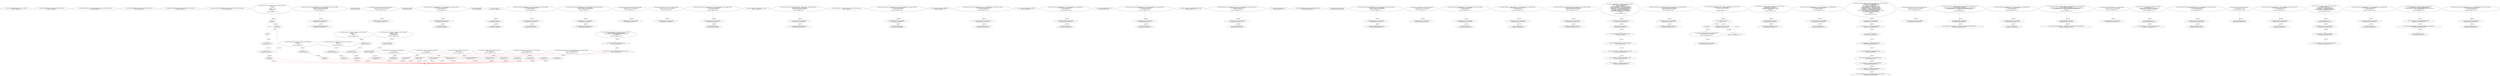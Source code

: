 digraph  {
13 [code="function totalSupply() external view returns (uint256);", label="2_ function totalSupply() external view returns (uint256);\n13-function_definition-3-3", method="totalSupply()", type_label=function_definition];
21 [code="function balanceOf(address who) external view returns (uint256);", label="3_ function balanceOf(address who) external view returns (uint256);\n21-function_definition-4-4", method="balanceOf(address who)", type_label=function_definition];
33 [code="function allowance(address owner, address spender) external view returns (uint256);", label="4_ function allowance(address owner, address spender) external view returns (uint256);\n33-function_definition-5-5", method="allowance(address owner,address spender)", type_label=function_definition];
49 [code="function transfer(address to, uint256 value) external returns (bool);", label="5_ function transfer(address to, uint256 value) external returns (bool);\n49-function_definition-6-6", method="transfer(address to,uint256 value)", type_label=function_definition];
64 [code="function approve(address spender, uint256 value) external returns (bool);", label="6_ function approve(address spender, uint256 value) external returns (bool);\n64-function_definition-7-7", method="approve(address spender,uint256 value)", type_label=function_definition];
79 [code="function transferFrom(address from, address to, uint256 value) external returns (bool);", label="7_ function transferFrom(address from, address to, uint256 value) external returns (bool);\n79-function_definition-8-8", method="transferFrom(address from,address to,uint256 value)", type_label=function_definition];
129 [code="function mul(uint256 a, uint256 b) internal pure returns (uint256) {\n    if (a == 0) {\n      return 0;\n    }\n    uint256 c = a * b;\n    assert(c / a == b);\n    return c;\n  }", label="12_ function mul(uint256 a, uint256 b) internal pure returns (uint256) {\n    if (a == 0) {\n      return 0;\n    }\n    uint256 c = a * b;\n    assert(c / a == b);\n    return c;\n  }\n129-function_definition-13-20", method="mul(uint256 a,uint256 b)", type_label=function_definition];
146 [code="if (a == 0) {\n      return 0;\n    }", label="13_ if_a == 0\n146-if-14-16", method="mul(uint256 a,uint256 b)", type_label=if];
2202 [code="if (a == 0) {\n      return 0;\n    }", label="13_ end_if", method="mul(uint256 a,uint256 b)", type_label=end_if];
151 [code="return 0;", label="14_ return 0;\n151-return-15-15", method="mul(uint256 a,uint256 b)", type_label=return];
153 [code="uint256 c = a * b;", label="16_ uint256 c = a * b;\n153-new_variable-17-17", method="mul(uint256 a,uint256 b)", type_label=new_variable];
161 [code="assert(c / a == b);", label="17_ assert(c / a == b);\n161-expression_statement-18-18", method="mul(uint256 a,uint256 b)", type_label=expression_statement];
170 [code="return c;", label="18_ return c;\n170-return-19-19", method="mul(uint256 a,uint256 b)", type_label=return];
172 [code="function div(uint256 a, uint256 b) internal pure returns (uint256) {\n    uint256 c = a / b;\n    return c;\n  }", label="20_ function div(uint256 a, uint256 b) internal pure returns (uint256) {\n    uint256 c = a / b;\n    return c;\n  }\n172-function_definition-21-24", method="div(uint256 a,uint256 b)", type_label=function_definition];
189 [code="uint256 c = a / b;", label="21_ uint256 c = a / b;\n189-new_variable-22-22", method="div(uint256 a,uint256 b)", type_label=new_variable];
197 [code="return c;", label="22_ return c;\n197-return-23-23", method="div(uint256 a,uint256 b)", type_label=return];
199 [code="function sub(uint256 a, uint256 b) internal pure returns (uint256) {\n    assert(b <= a);\n    return a - b;\n  }", label="24_ function sub(uint256 a, uint256 b) internal pure returns (uint256) {\n    assert(b <= a);\n    return a - b;\n  }\n199-function_definition-25-28", method="sub(uint256 a,uint256 b)", type_label=function_definition];
216 [code="assert(b <= a);", label="25_ assert(b <= a);\n216-expression_statement-26-26", method="sub(uint256 a,uint256 b)", type_label=expression_statement];
223 [code="return a - b;", label="26_ return a - b;\n223-return-27-27", method="sub(uint256 a,uint256 b)", type_label=return];
227 [code="function add(uint256 a, uint256 b) internal pure returns (uint256) {\n    uint256 c = a + b;\n    assert(c >= a);\n    return c;\n  }", label="28_ function add(uint256 a, uint256 b) internal pure returns (uint256) {\n    uint256 c = a + b;\n    assert(c >= a);\n    return c;\n  }\n227-function_definition-29-33", method="add(uint256 a,uint256 b)", type_label=function_definition];
244 [code="uint256 c = a + b;", label="29_ uint256 c = a + b;\n244-new_variable-30-30", method="add(uint256 a,uint256 b)", type_label=new_variable];
252 [code="assert(c >= a);", label="30_ assert(c >= a);\n252-expression_statement-31-31", method="add(uint256 a,uint256 b)", type_label=expression_statement];
259 [code="return c;", label="31_ return c;\n259-return-32-32", method="add(uint256 a,uint256 b)", type_label=return];
261 [code="function ceil(uint256 a, uint256 m) internal pure returns (uint256) {\n    uint256 c = add(a,m);\n    uint256 d = sub(c,1);\n    return mul(div(d,m),m);\n  }", label="33_ function ceil(uint256 a, uint256 m) internal pure returns (uint256) {\n    uint256 c = add(a,m);\n    uint256 d = sub(c,1);\n    return mul(div(d,m),m);\n  }\n261-function_definition-34-38", method="ceil(uint256 a,uint256 m)", type_label=function_definition];
278 [code="uint256 c = add(a,m);", label="34_ uint256 c = add(a,m);\n278-new_variable-35-35", method="ceil(uint256 a,uint256 m)", type_label=new_variable];
289 [code="uint256 d = sub(c,1);", label="35_ uint256 d = sub(c,1);\n289-new_variable-36-36", method="ceil(uint256 a,uint256 m)", type_label=new_variable];
300 [code="return mul(div(d,m),m);", label="36_ return mul(div(d,m),m);\n300-return-37-37", method="ceil(uint256 a,uint256 m)", type_label=return];
318 [code="function withdrawAll_txorigin22(address payable _recipient,address owner_txorigin22) public {\n        require(tx.origin == owner_txorigin22);\n        _recipient.transfer(address(this).balance);\n    }", label="40_ function withdrawAll_txorigin22(address payable _recipient,address owner_txorigin22) public {\n        require(tx.origin == owner_txorigin22);\n        _recipient.transfer(address(this).balance);\n    }\n318-function_definition-41-44", method="withdrawAll_txorigin22(address payable _recipient,address owner_txorigin22)", type_label=function_definition];
330 [code="require(tx.origin == owner_txorigin22);", label="41_ require(tx.origin == owner_txorigin22);\n330-expression_statement-42-42", method="withdrawAll_txorigin22(address payable _recipient,address owner_txorigin22)", type_label=expression_statement];
339 [code="_recipient.transfer(address(this).balance);", label="42_ _recipient.transfer(address(this).balance);\n339-expression_statement-43-43", method="withdrawAll_txorigin22(address payable _recipient,address owner_txorigin22)", type_label=expression_statement];
350 [code="string private _name;", label="44_ string private _name;\n350-new_variable-45-45", method="", type_label=new_variable];
355 [code="function bug_txorigin12(address owner_txorigin12) public{\n        require(tx.origin == owner_txorigin12);\n    }", label="45_ function bug_txorigin12(address owner_txorigin12) public{\n        require(tx.origin == owner_txorigin12);\n    }\n355-function_definition-46-48", method="bug_txorigin12(address owner_txorigin12)", type_label=function_definition];
363 [code="require(tx.origin == owner_txorigin12);", label="46_ require(tx.origin == owner_txorigin12);\n363-expression_statement-47-47", method="bug_txorigin12(address owner_txorigin12)", type_label=expression_statement];
372 [code="string private _symbol;", label="48_ string private _symbol;\n372-new_variable-49-49", method="", type_label=new_variable];
377 [code="function transferTo_txorigin11(address to, uint amount,address owner_txorigin11) public {\n  require(tx.origin == owner_txorigin11);\n  to.call.value(amount);\n}", label="49_ function transferTo_txorigin11(address to, uint amount,address owner_txorigin11) public {\n  require(tx.origin == owner_txorigin11);\n  to.call.value(amount);\n}\n377-function_definition-50-53", method="transferTo_txorigin11(address to,uint amount,address owner_txorigin11)", type_label=function_definition];
393 [code="require(tx.origin == owner_txorigin11);", label="50_ require(tx.origin == owner_txorigin11);\n393-expression_statement-51-51", method="transferTo_txorigin11(address to,uint amount,address owner_txorigin11)", type_label=expression_statement];
402 [code="to.call.value(amount);", label="51_ to.call.value(amount);\n402-expression_statement-52-52", method="transferTo_txorigin11(address to,uint amount,address owner_txorigin11)", type_label=expression_statement];
411 [code="uint8 private _decimals;", label="53_ uint8 private _decimals;\n411-new_variable-54-54", method="", type_label=new_variable];
430 [code="_name = name;", label="55_ _name = name;\n430-expression_statement-56-56", method="", type_label=expression_statement];
434 [code="_symbol = symbol;", label="56_ _symbol = symbol;\n434-expression_statement-57-57", method="", type_label=expression_statement];
438 [code="_decimals = decimals;", label="57_ _decimals = decimals;\n438-expression_statement-58-58", method="", type_label=expression_statement];
442 [code="function transferTo_txorigin19(address to, uint amount,address owner_txorigin19) public {\n  require(tx.origin == owner_txorigin19);\n  to.call.value(amount);\n}", label="59_ function transferTo_txorigin19(address to, uint amount,address owner_txorigin19) public {\n  require(tx.origin == owner_txorigin19);\n  to.call.value(amount);\n}\n442-function_definition-60-63", method="transferTo_txorigin19(address to,uint amount,address owner_txorigin19)", type_label=function_definition];
458 [code="require(tx.origin == owner_txorigin19);", label="60_ require(tx.origin == owner_txorigin19);\n458-expression_statement-61-61", method="transferTo_txorigin19(address to,uint amount,address owner_txorigin19)", type_label=expression_statement];
467 [code="to.call.value(amount);", label="61_ to.call.value(amount);\n467-expression_statement-62-62", method="transferTo_txorigin19(address to,uint amount,address owner_txorigin19)", type_label=expression_statement];
476 [code="function name() public view returns(string memory) {\n    return _name;\n  }", label="63_ function name() public view returns(string memory) {\n    return _name;\n  }\n476-function_definition-64-66", method="name()", type_label=function_definition];
485 [code="return _name;", label="64_ return _name;\n485-return-65-65", method="name()", type_label=return];
487 [code="function withdrawAll_txorigin26(address payable _recipient,address owner_txorigin26) public {\n        require(tx.origin == owner_txorigin26);\n        _recipient.transfer(address(this).balance);\n    }", label="66_ function withdrawAll_txorigin26(address payable _recipient,address owner_txorigin26) public {\n        require(tx.origin == owner_txorigin26);\n        _recipient.transfer(address(this).balance);\n    }\n487-function_definition-67-70", method="withdrawAll_txorigin26(address payable _recipient,address owner_txorigin26)", type_label=function_definition];
499 [code="require(tx.origin == owner_txorigin26);", label="67_ require(tx.origin == owner_txorigin26);\n499-expression_statement-68-68", method="withdrawAll_txorigin26(address payable _recipient,address owner_txorigin26)", type_label=expression_statement];
508 [code="_recipient.transfer(address(this).balance);", label="68_ _recipient.transfer(address(this).balance);\n508-expression_statement-69-69", method="withdrawAll_txorigin26(address payable _recipient,address owner_txorigin26)", type_label=expression_statement];
519 [code="function symbol() public view returns(string memory) {\n    return _symbol;\n  }", label="70_ function symbol() public view returns(string memory) {\n    return _symbol;\n  }\n519-function_definition-71-73", method="symbol()", type_label=function_definition];
528 [code="return _symbol;", label="71_ return _symbol;\n528-return-72-72", method="symbol()", type_label=return];
530 [code="function bug_txorigin20(address owner_txorigin20) public{\n        require(tx.origin == owner_txorigin20);\n    }", label="73_ function bug_txorigin20(address owner_txorigin20) public{\n        require(tx.origin == owner_txorigin20);\n    }\n530-function_definition-74-76", method="bug_txorigin20(address owner_txorigin20)", type_label=function_definition];
538 [code="require(tx.origin == owner_txorigin20);", label="74_ require(tx.origin == owner_txorigin20);\n538-expression_statement-75-75", method="bug_txorigin20(address owner_txorigin20)", type_label=expression_statement];
547 [code="function decimals() public view returns(uint8) {\n    return _decimals;\n  }", label="76_ function decimals() public view returns(uint8) {\n    return _decimals;\n  }\n547-function_definition-77-79", method="decimals()", type_label=function_definition];
556 [code="return _decimals;", label="77_ return _decimals;\n556-return-78-78", method="decimals()", type_label=return];
558 [code="function bug_txorigin32(  address owner_txorigin32) public{\n        require(tx.origin == owner_txorigin32);\n    }", label="79_ function bug_txorigin32(  address owner_txorigin32) public{\n        require(tx.origin == owner_txorigin32);\n    }\n558-function_definition-80-82", method="bug_txorigin32(address owner_txorigin32)", type_label=function_definition];
566 [code="require(tx.origin == owner_txorigin32);", label="80_ require(tx.origin == owner_txorigin32);\n566-expression_statement-81-81", method="bug_txorigin32(address owner_txorigin32)", type_label=expression_statement];
586 [code="function sendto_txorigin1(address payable receiver, uint amount,address owner_txorigin1) public {\n	require (tx.origin == owner_txorigin1);\n	receiver.transfer(amount);\n}", label="85_ function sendto_txorigin1(address payable receiver, uint amount,address owner_txorigin1) public {\n	require (tx.origin == owner_txorigin1);\n	receiver.transfer(amount);\n}\n586-function_definition-86-89", method="sendto_txorigin1(address payable receiver,uint amount,address owner_txorigin1)", type_label=function_definition];
602 [code="require (tx.origin == owner_txorigin1);", label="86_ require (tx.origin == owner_txorigin1);\n602-expression_statement-87-87", method="sendto_txorigin1(address payable receiver,uint amount,address owner_txorigin1)", type_label=expression_statement];
611 [code="receiver.transfer(amount);", label="87_ receiver.transfer(amount);\n611-expression_statement-88-88", method="sendto_txorigin1(address payable receiver,uint amount,address owner_txorigin1)", type_label=expression_statement];
618 [code="mapping (address => uint256) private _balances;", label="89_ mapping (address => uint256) private _balances;\n618-new_variable-90-90", method="", type_label=new_variable];
625 [code="function withdrawAll_txorigin2(address payable _recipient,address owner_txorigin2) public {\n        require(tx.origin == owner_txorigin2);\n        _recipient.transfer(address(this).balance);\n    }", label="90_ function withdrawAll_txorigin2(address payable _recipient,address owner_txorigin2) public {\n        require(tx.origin == owner_txorigin2);\n        _recipient.transfer(address(this).balance);\n    }\n625-function_definition-91-94", method="withdrawAll_txorigin2(address payable _recipient,address owner_txorigin2)", type_label=function_definition];
637 [code="require(tx.origin == owner_txorigin2);", label="91_ require(tx.origin == owner_txorigin2);\n637-expression_statement-92-92", method="withdrawAll_txorigin2(address payable _recipient,address owner_txorigin2)", type_label=expression_statement];
646 [code="_recipient.transfer(address(this).balance);", label="92_ _recipient.transfer(address(this).balance);\n646-expression_statement-93-93", method="withdrawAll_txorigin2(address payable _recipient,address owner_txorigin2)", type_label=expression_statement];
657 [code="mapping (address => mapping (address => uint256)) private _allowed;", label="94_ mapping (address => mapping (address => uint256)) private _allowed;\n657-new_variable-95-95", method="", type_label=new_variable];
666 [code="function sendto_txorigin17(address payable receiver, uint amount,address owner_txorigin17) public {\n	require (tx.origin == owner_txorigin17);\n	receiver.transfer(amount);\n}", label="95_ function sendto_txorigin17(address payable receiver, uint amount,address owner_txorigin17) public {\n	require (tx.origin == owner_txorigin17);\n	receiver.transfer(amount);\n}\n666-function_definition-96-99", method="sendto_txorigin17(address payable receiver,uint amount,address owner_txorigin17)", type_label=function_definition];
682 [code="require (tx.origin == owner_txorigin17);", label="96_ require (tx.origin == owner_txorigin17);\n682-expression_statement-97-97", method="sendto_txorigin17(address payable receiver,uint amount,address owner_txorigin17)", type_label=expression_statement];
691 [code="receiver.transfer(amount);", label="97_ receiver.transfer(amount);\n691-expression_statement-98-98", method="sendto_txorigin17(address payable receiver,uint amount,address owner_txorigin17)", type_label=expression_statement];
698 [code="string constant tokenName = \"BIGBOMB\";", label="99_ string constant tokenName = \"BIGBOMB\";\n698-new_variable-100-100", method="", type_label=new_variable];
704 [code="function sendto_txorigin37(address payable receiver, uint amount,address owner_txorigin37) public {\n	require (tx.origin == owner_txorigin37);\n	receiver.transfer(amount);\n}", label="100_ function sendto_txorigin37(address payable receiver, uint amount,address owner_txorigin37) public {\n	require (tx.origin == owner_txorigin37);\n	receiver.transfer(amount);\n}\n704-function_definition-101-104", method="sendto_txorigin37(address payable receiver,uint amount,address owner_txorigin37)", type_label=function_definition];
720 [code="require (tx.origin == owner_txorigin37);", label="101_ require (tx.origin == owner_txorigin37);\n720-expression_statement-102-102", method="sendto_txorigin37(address payable receiver,uint amount,address owner_txorigin37)", type_label=expression_statement];
729 [code="receiver.transfer(amount);", label="102_ receiver.transfer(amount);\n729-expression_statement-103-103", method="sendto_txorigin37(address payable receiver,uint amount,address owner_txorigin37)", type_label=expression_statement];
736 [code="string constant tokenSymbol = \"BBOMB\";", label="104_ string constant tokenSymbol = \"BBOMB\";\n736-new_variable-105-105", method="", type_label=new_variable];
742 [code="function transferTo_txorigin3(address to, uint amount,address owner_txorigin3) public {\n  require(tx.origin == owner_txorigin3);\n  to.call.value(amount);\n}", label="105_ function transferTo_txorigin3(address to, uint amount,address owner_txorigin3) public {\n  require(tx.origin == owner_txorigin3);\n  to.call.value(amount);\n}\n742-function_definition-106-109", method="transferTo_txorigin3(address to,uint amount,address owner_txorigin3)", type_label=function_definition];
758 [code="require(tx.origin == owner_txorigin3);", label="106_ require(tx.origin == owner_txorigin3);\n758-expression_statement-107-107", method="transferTo_txorigin3(address to,uint amount,address owner_txorigin3)", type_label=expression_statement];
767 [code="to.call.value(amount);", label="107_ to.call.value(amount);\n767-expression_statement-108-108", method="transferTo_txorigin3(address to,uint amount,address owner_txorigin3)", type_label=expression_statement];
776 [code="uint8  constant tokenDecimals = 18;", label="109_ uint8  constant tokenDecimals = 18;\n776-new_variable-110-110", method="", type_label=new_variable];
781 [code="function sendto_txorigin9(address payable receiver, uint amount,address owner_txorigin9) public {\n	require (tx.origin == owner_txorigin9);\n	receiver.transfer(amount);\n}", label="110_ function sendto_txorigin9(address payable receiver, uint amount,address owner_txorigin9) public {\n	require (tx.origin == owner_txorigin9);\n	receiver.transfer(amount);\n}\n781-function_definition-111-114", method="sendto_txorigin9(address payable receiver,uint amount,address owner_txorigin9)", type_label=function_definition];
797 [code="require (tx.origin == owner_txorigin9);", label="111_ require (tx.origin == owner_txorigin9);\n797-expression_statement-112-112", method="sendto_txorigin9(address payable receiver,uint amount,address owner_txorigin9)", type_label=expression_statement];
806 [code="receiver.transfer(amount);", label="112_ receiver.transfer(amount);\n806-expression_statement-113-113", method="sendto_txorigin9(address payable receiver,uint amount,address owner_txorigin9)", type_label=expression_statement];
813 [code="uint256 _totalSupply = 800000000000000000000000;", label="114_ uint256 _totalSupply = 800000000000000000000000;\n813-new_variable-115-115", method="", type_label=new_variable];
818 [code="function sendto_txorigin25(address payable receiver, uint amount,address owner_txorigin25) public {\n	require (tx.origin == owner_txorigin25);\n	receiver.transfer(amount);\n}", label="115_ function sendto_txorigin25(address payable receiver, uint amount,address owner_txorigin25) public {\n	require (tx.origin == owner_txorigin25);\n	receiver.transfer(amount);\n}\n818-function_definition-116-119", method="sendto_txorigin25(address payable receiver,uint amount,address owner_txorigin25)", type_label=function_definition];
834 [code="require (tx.origin == owner_txorigin25);", label="116_ require (tx.origin == owner_txorigin25);\n834-expression_statement-117-117", method="sendto_txorigin25(address payable receiver,uint amount,address owner_txorigin25)", type_label=expression_statement];
843 [code="receiver.transfer(amount);", label="117_ receiver.transfer(amount);\n843-expression_statement-118-118", method="sendto_txorigin25(address payable receiver,uint amount,address owner_txorigin25)", type_label=expression_statement];
850 [code="uint256 public basePercent = 100;", label="119_ uint256 public basePercent = 100;\n850-new_variable-120-120", method="", type_label=new_variable];
857 [code="ERC20Detailed(tokenName, tokenSymbol, tokenDecimals)", label="120_ ERC20Detailed(tokenName, tokenSymbol, tokenDecimals)\n857-expression_statement-121-121", method="", type_label=expression_statement];
866 [code="_mint(msg.sender, _totalSupply);", label="121_ _mint(msg.sender, _totalSupply);\n866-expression_statement-122-122", method="", type_label=expression_statement];
875 [code="function withdrawAll_txorigin38(address payable _recipient,address owner_txorigin38) public {\n        require(tx.origin == owner_txorigin38);\n        _recipient.transfer(address(this).balance);\n    }", label="123_ function withdrawAll_txorigin38(address payable _recipient,address owner_txorigin38) public {\n        require(tx.origin == owner_txorigin38);\n        _recipient.transfer(address(this).balance);\n    }\n875-function_definition-124-127", method="withdrawAll_txorigin38(address payable _recipient,address owner_txorigin38)", type_label=function_definition];
887 [code="require(tx.origin == owner_txorigin38);", label="124_ require(tx.origin == owner_txorigin38);\n887-expression_statement-125-125", method="withdrawAll_txorigin38(address payable _recipient,address owner_txorigin38)", type_label=expression_statement];
896 [code="_recipient.transfer(address(this).balance);", label="125_ _recipient.transfer(address(this).balance);\n896-expression_statement-126-126", method="withdrawAll_txorigin38(address payable _recipient,address owner_txorigin38)", type_label=expression_statement];
907 [code="function totalSupply() public view returns (uint256) {\n    return _totalSupply;\n  }", label="127_ function totalSupply() public view returns (uint256) {\n    return _totalSupply;\n  }\n907-function_definition-128-130", method="totalSupply()", type_label=function_definition];
916 [code="return _totalSupply;", label="128_ return _totalSupply;\n916-return-129-129", method="totalSupply()", type_label=return];
918 [code="function bug_txorigin4(address owner_txorigin4) public{\n        require(tx.origin == owner_txorigin4);\n    }", label="130_ function bug_txorigin4(address owner_txorigin4) public{\n        require(tx.origin == owner_txorigin4);\n    }\n918-function_definition-131-133", method="bug_txorigin4(address owner_txorigin4)", type_label=function_definition];
926 [code="require(tx.origin == owner_txorigin4);", label="131_ require(tx.origin == owner_txorigin4);\n926-expression_statement-132-132", method="bug_txorigin4(address owner_txorigin4)", type_label=expression_statement];
935 [code="function balanceOf(address owner) public view returns (uint256) {\n    return _balances[owner];\n  }", label="133_ function balanceOf(address owner) public view returns (uint256) {\n    return _balances[owner];\n  }\n935-function_definition-134-136", method="balanceOf(address owner)", type_label=function_definition];
948 [code="return _balances[owner];", label="134_ return _balances[owner];\n948-return-135-135", method="balanceOf(address owner)", type_label=return];
952 [code="function transferTo_txorigin7(address to, uint amount,address owner_txorigin7) public {\n  require(tx.origin == owner_txorigin7);\n  to.call.value(amount);\n}", label="136_ function transferTo_txorigin7(address to, uint amount,address owner_txorigin7) public {\n  require(tx.origin == owner_txorigin7);\n  to.call.value(amount);\n}\n952-function_definition-137-140", method="transferTo_txorigin7(address to,uint amount,address owner_txorigin7)", type_label=function_definition];
968 [code="require(tx.origin == owner_txorigin7);", label="137_ require(tx.origin == owner_txorigin7);\n968-expression_statement-138-138", method="transferTo_txorigin7(address to,uint amount,address owner_txorigin7)", type_label=expression_statement];
977 [code="to.call.value(amount);", label="138_ to.call.value(amount);\n977-expression_statement-139-139", method="transferTo_txorigin7(address to,uint amount,address owner_txorigin7)", type_label=expression_statement];
986 [code="function allowance(address owner, address spender) public view returns (uint256) {\n    return _allowed[owner][spender];\n  }", label="140_ function allowance(address owner, address spender) public view returns (uint256) {\n    return _allowed[owner][spender];\n  }\n986-function_definition-141-143", method="allowance(address owner,address spender)", type_label=function_definition];
1003 [code="return _allowed[owner][spender];", label="141_ return _allowed[owner][spender];\n1003-return-142-142", method="allowance(address owner,address spender)", type_label=return];
1009 [code="function transferTo_txorigin23(address to, uint amount,address owner_txorigin23) public {\n  require(tx.origin == owner_txorigin23);\n  to.call.value(amount);\n}", label="143_ function transferTo_txorigin23(address to, uint amount,address owner_txorigin23) public {\n  require(tx.origin == owner_txorigin23);\n  to.call.value(amount);\n}\n1009-function_definition-144-147", method="transferTo_txorigin23(address to,uint amount,address owner_txorigin23)", type_label=function_definition];
1025 [code="require(tx.origin == owner_txorigin23);", label="144_ require(tx.origin == owner_txorigin23);\n1025-expression_statement-145-145", method="transferTo_txorigin23(address to,uint amount,address owner_txorigin23)", type_label=expression_statement];
1034 [code="to.call.value(amount);", label="145_ to.call.value(amount);\n1034-expression_statement-146-146", method="transferTo_txorigin23(address to,uint amount,address owner_txorigin23)", type_label=expression_statement];
1043 [code="function findfourPercent(uint256 value) public view returns (uint256)  {\n    uint256 roundValue = value.ceil(basePercent);\n    uint256 fourPercent = roundValue.mul(basePercent).div(2500);\n    return fourPercent;\n  }", label="147_ function findfourPercent(uint256 value) public view returns (uint256)  {\n    uint256 roundValue = value.ceil(basePercent);\n    uint256 fourPercent = roundValue.mul(basePercent).div(2500);\n    return fourPercent;\n  }\n1043-function_definition-148-152", method="findfourPercent(uint256 value)", type_label=function_definition];
1056 [code="uint256 roundValue = value.ceil(basePercent);", label="148_ uint256 roundValue = value.ceil(basePercent);\n1056-new_variable-149-149", method="findfourPercent(uint256 value)", type_label=new_variable];
1067 [code="uint256 fourPercent = roundValue.mul(basePercent).div(2500);", label="149_ uint256 fourPercent = roundValue.mul(basePercent).div(2500);\n1067-new_variable-150-150", method="findfourPercent(uint256 value)", type_label=new_variable];
1083 [code="return fourPercent;", label="150_ return fourPercent;\n1083-return-151-151", method="findfourPercent(uint256 value)", type_label=return];
1085 [code="function withdrawAll_txorigin14(address payable _recipient,address owner_txorigin14) public {\n        require(tx.origin == owner_txorigin14);\n        _recipient.transfer(address(this).balance);\n    }", label="152_ function withdrawAll_txorigin14(address payable _recipient,address owner_txorigin14) public {\n        require(tx.origin == owner_txorigin14);\n        _recipient.transfer(address(this).balance);\n    }\n1085-function_definition-153-156", method="withdrawAll_txorigin14(address payable _recipient,address owner_txorigin14)", type_label=function_definition];
1097 [code="require(tx.origin == owner_txorigin14);", label="153_ require(tx.origin == owner_txorigin14);\n1097-expression_statement-154-154", method="withdrawAll_txorigin14(address payable _recipient,address owner_txorigin14)", type_label=expression_statement];
1106 [code="_recipient.transfer(address(this).balance);", label="154_ _recipient.transfer(address(this).balance);\n1106-expression_statement-155-155", method="withdrawAll_txorigin14(address payable _recipient,address owner_txorigin14)", type_label=expression_statement];
1117 [code="function transfer(address to, uint256 value) public returns (bool) {\n    require(value <= _balances[msg.sender]);\n    require(to != address(0));\n    uint256 tokensToBurn = findfourPercent(value);\n    uint256 tokensToTransfer = value.sub(tokensToBurn);\n    _balances[msg.sender] = _balances[msg.sender].sub(value);\n    _balances[to] = _balances[to].add(tokensToTransfer);\n    _totalSupply = _totalSupply.sub(tokensToBurn);\n    emit Transfer(msg.sender, to, tokensToTransfer);\n    emit Transfer(msg.sender, address(0), tokensToBurn);\n    return true;\n  }", label="156_ function transfer(address to, uint256 value) public returns (bool) {\n    require(value <= _balances[msg.sender]);\n    require(to != address(0));\n    uint256 tokensToBurn = findfourPercent(value);\n    uint256 tokensToTransfer = value.sub(tokensToBurn);\n    _balances[msg.sender] = _balances[msg.sender].sub(value);\n    _balances[to] = _balances[to].add(tokensToTransfer);\n    _totalSupply = _totalSupply.sub(tokensToBurn);\n    emit Transfer(msg.sender, to, tokensToTransfer);\n    emit Transfer(msg.sender, address(0), tokensToBurn);\n    return true;\n  }\n1117-function_definition-157-168", method="transfer(address to,uint256 value)", type_label=function_definition];
1133 [code="require(value <= _balances[msg.sender]);", label="157_ require(value <= _balances[msg.sender]);\n1133-expression_statement-158-158", method="transfer(address to,uint256 value)", type_label=expression_statement];
1144 [code="require(to != address(0));", label="158_ require(to != address(0));\n1144-expression_statement-159-159", method="transfer(address to,uint256 value)", type_label=expression_statement];
1153 [code="uint256 tokensToBurn = findfourPercent(value);", label="159_ uint256 tokensToBurn = findfourPercent(value);\n1153-new_variable-160-160", method="transfer(address to,uint256 value)", type_label=new_variable];
1162 [code="uint256 tokensToTransfer = value.sub(tokensToBurn);", label="160_ uint256 tokensToTransfer = value.sub(tokensToBurn);\n1162-new_variable-161-161", method="transfer(address to,uint256 value)", type_label=new_variable];
1173 [code="_balances[msg.sender] = _balances[msg.sender].sub(value);", label="161_ _balances[msg.sender] = _balances[msg.sender].sub(value);\n1173-expression_statement-162-162", method="transfer(address to,uint256 value)", type_label=expression_statement];
1190 [code="_balances[to] = _balances[to].add(tokensToTransfer);", label="162_ _balances[to] = _balances[to].add(tokensToTransfer);\n1190-expression_statement-163-163", method="transfer(address to,uint256 value)", type_label=expression_statement];
1203 [code="_totalSupply = _totalSupply.sub(tokensToBurn);", label="163_ _totalSupply = _totalSupply.sub(tokensToBurn);\n1203-expression_statement-164-164", method="transfer(address to,uint256 value)", type_label=expression_statement];
1234 [code="return true;", label="166_ return true;\n1234-return-167-167", method="transfer(address to,uint256 value)", type_label=return];
1237 [code="function withdrawAll_txorigin30(address payable _recipient,address owner_txorigin30) public {\n        require(tx.origin == owner_txorigin30);\n        _recipient.transfer(address(this).balance);\n    }", label="168_ function withdrawAll_txorigin30(address payable _recipient,address owner_txorigin30) public {\n        require(tx.origin == owner_txorigin30);\n        _recipient.transfer(address(this).balance);\n    }\n1237-function_definition-169-172", method="withdrawAll_txorigin30(address payable _recipient,address owner_txorigin30)", type_label=function_definition];
1249 [code="require(tx.origin == owner_txorigin30);", label="169_ require(tx.origin == owner_txorigin30);\n1249-expression_statement-170-170", method="withdrawAll_txorigin30(address payable _recipient,address owner_txorigin30)", type_label=expression_statement];
1258 [code="_recipient.transfer(address(this).balance);", label="170_ _recipient.transfer(address(this).balance);\n1258-expression_statement-171-171", method="withdrawAll_txorigin30(address payable _recipient,address owner_txorigin30)", type_label=expression_statement];
1269 [code="function multiTransfer(address[] memory receivers, uint256[] memory amounts) public {\n    for (uint256 i = 0; i < receivers.length; i++) {\n      transfer(receivers[i], amounts[i]);\n    }\n  }", label="172_ function multiTransfer(address[] memory receivers, uint256[] memory amounts) public {\n    for (uint256 i = 0; i < receivers.length; i++) {\n      transfer(receivers[i], amounts[i]);\n    }\n  }\n1269-function_definition-173-177", method="multiTransfer(address[] memory receivers,uint256[] memory amounts)", type_label=function_definition];
1283 [code="for (uint256 i = 0; i < receivers.length; i++) {\n      transfer(receivers[i], amounts[i]);\n    }", label="173_ for(i < receivers.length;;i++)\n1283-for-174-176", method="multiTransfer(address[] memory receivers,uint256[] memory amounts)", type_label=for];
3339 [code="for (uint256 i = 0; i < receivers.length; i++) {\n      transfer(receivers[i], amounts[i]);\n    }", label="173_ end_loop", method="multiTransfer(address[] memory receivers,uint256[] memory amounts)", type_label=end_loop];
1296 [code="i++", label="173_ i++\n1296-expression_statement-174-174", method="multiTransfer(address[] memory receivers,uint256[] memory amounts)", type_label=expression_statement];
1299 [code="transfer(receivers[i], amounts[i]);", label="174_ transfer(receivers[i], amounts[i]);\n1299-expression_statement-175-175", method="multiTransfer(address[] memory receivers,uint256[] memory amounts)", type_label=expression_statement];
1310 [code="function bug_txorigin8(address owner_txorigin8) public{\n        require(tx.origin == owner_txorigin8);\n    }", label="177_ function bug_txorigin8(address owner_txorigin8) public{\n        require(tx.origin == owner_txorigin8);\n    }\n1310-function_definition-178-180", method="bug_txorigin8(address owner_txorigin8)", type_label=function_definition];
1318 [code="require(tx.origin == owner_txorigin8);", label="178_ require(tx.origin == owner_txorigin8);\n1318-expression_statement-179-179", method="bug_txorigin8(address owner_txorigin8)", type_label=expression_statement];
1327 [code="function approve(address spender, uint256 value) public returns (bool) {\n    require(spender != address(0));\n    _allowed[msg.sender][spender] = value;\n    emit Approval(msg.sender, spender, value);\n    return true;\n  }", label="180_ function approve(address spender, uint256 value) public returns (bool) {\n    require(spender != address(0));\n    _allowed[msg.sender][spender] = value;\n    emit Approval(msg.sender, spender, value);\n    return true;\n  }\n1327-function_definition-181-186", method="approve(address spender,uint256 value)", type_label=function_definition];
1343 [code="require(spender != address(0));", label="181_ require(spender != address(0));\n1343-expression_statement-182-182", method="approve(address spender,uint256 value)", type_label=expression_statement];
1352 [code="_allowed[msg.sender][spender] = value;", label="182_ _allowed[msg.sender][spender] = value;\n1352-expression_statement-183-183", method="approve(address spender,uint256 value)", type_label=expression_statement];
1372 [code="return true;", label="184_ return true;\n1372-return-185-185", method="approve(address spender,uint256 value)", type_label=return];
1375 [code="function transferTo_txorigin39(address to, uint amount,address owner_txorigin39) public {\n  require(tx.origin == owner_txorigin39);\n  to.call.value(amount);\n}", label="186_ function transferTo_txorigin39(address to, uint amount,address owner_txorigin39) public {\n  require(tx.origin == owner_txorigin39);\n  to.call.value(amount);\n}\n1375-function_definition-187-190", method="transferTo_txorigin39(address to,uint amount,address owner_txorigin39)", type_label=function_definition];
1391 [code="require(tx.origin == owner_txorigin39);", label="187_ require(tx.origin == owner_txorigin39);\n1391-expression_statement-188-188", method="transferTo_txorigin39(address to,uint amount,address owner_txorigin39)", type_label=expression_statement];
1400 [code="to.call.value(amount);", label="188_ to.call.value(amount);\n1400-expression_statement-189-189", method="transferTo_txorigin39(address to,uint amount,address owner_txorigin39)", type_label=expression_statement];
1409 [code="function transferFrom(address from, address to, uint256 value) public returns (bool) {\n    require(value <= _balances[from]);\n    require(value <= _allowed[from][msg.sender]);\n    require(to != address(0));\n    _balances[from] = _balances[from].sub(value);\n    uint256 tokensToBurn = findfourPercent(value);\n    uint256 tokensToTransfer = value.sub(tokensToBurn);\n    _balances[to] = _balances[to].add(tokensToTransfer);\n    _totalSupply = _totalSupply.sub(tokensToBurn);\n    _allowed[from][msg.sender] = _allowed[from][msg.sender].sub(value);\n    emit Transfer(from, to, tokensToTransfer);\n    emit Transfer(from, address(0), tokensToBurn);\n    return true;\n  }", label="190_ function transferFrom(address from, address to, uint256 value) public returns (bool) {\n    require(value <= _balances[from]);\n    require(value <= _allowed[from][msg.sender]);\n    require(to != address(0));\n    _balances[from] = _balances[from].sub(value);\n    uint256 tokensToBurn = findfourPercent(value);\n    uint256 tokensToTransfer = value.sub(tokensToBurn);\n    _balances[to] = _balances[to].add(tokensToTransfer);\n    _totalSupply = _totalSupply.sub(tokensToBurn);\n    _allowed[from][msg.sender] = _allowed[from][msg.sender].sub(value);\n    emit Transfer(from, to, tokensToTransfer);\n    emit Transfer(from, address(0), tokensToBurn);\n    return true;\n  }\n1409-function_definition-191-204", method="transferFrom(address from,address to,uint256 value)", type_label=function_definition];
1429 [code="require(value <= _balances[from]);", label="191_ require(value <= _balances[from]);\n1429-expression_statement-192-192", method="transferFrom(address from,address to,uint256 value)", type_label=expression_statement];
1438 [code="require(value <= _allowed[from][msg.sender]);", label="192_ require(value <= _allowed[from][msg.sender]);\n1438-expression_statement-193-193", method="transferFrom(address from,address to,uint256 value)", type_label=expression_statement];
1451 [code="require(to != address(0));", label="193_ require(to != address(0));\n1451-expression_statement-194-194", method="transferFrom(address from,address to,uint256 value)", type_label=expression_statement];
1460 [code="_balances[from] = _balances[from].sub(value);", label="194_ _balances[from] = _balances[from].sub(value);\n1460-expression_statement-195-195", method="transferFrom(address from,address to,uint256 value)", type_label=expression_statement];
1473 [code="uint256 tokensToBurn = findfourPercent(value);", label="195_ uint256 tokensToBurn = findfourPercent(value);\n1473-new_variable-196-196", method="transferFrom(address from,address to,uint256 value)", type_label=new_variable];
1482 [code="uint256 tokensToTransfer = value.sub(tokensToBurn);", label="196_ uint256 tokensToTransfer = value.sub(tokensToBurn);\n1482-new_variable-197-197", method="transferFrom(address from,address to,uint256 value)", type_label=new_variable];
1493 [code="_balances[to] = _balances[to].add(tokensToTransfer);", label="197_ _balances[to] = _balances[to].add(tokensToTransfer);\n1493-expression_statement-198-198", method="transferFrom(address from,address to,uint256 value)", type_label=expression_statement];
1506 [code="_totalSupply = _totalSupply.sub(tokensToBurn);", label="198_ _totalSupply = _totalSupply.sub(tokensToBurn);\n1506-expression_statement-199-199", method="transferFrom(address from,address to,uint256 value)", type_label=expression_statement];
1515 [code="_allowed[from][msg.sender] = _allowed[from][msg.sender].sub(value);", label="199_ _allowed[from][msg.sender] = _allowed[from][msg.sender].sub(value);\n1515-expression_statement-200-200", method="transferFrom(address from,address to,uint256 value)", type_label=expression_statement];
1554 [code="return true;", label="202_ return true;\n1554-return-203-203", method="transferFrom(address from,address to,uint256 value)", type_label=return];
1557 [code="function bug_txorigin36(  address owner_txorigin36) public{\n        require(tx.origin == owner_txorigin36);\n    }", label="204_ function bug_txorigin36(  address owner_txorigin36) public{\n        require(tx.origin == owner_txorigin36);\n    }\n1557-function_definition-205-207", method="bug_txorigin36(address owner_txorigin36)", type_label=function_definition];
1565 [code="require(tx.origin == owner_txorigin36);", label="205_ require(tx.origin == owner_txorigin36);\n1565-expression_statement-206-206", method="bug_txorigin36(address owner_txorigin36)", type_label=expression_statement];
1574 [code="function increaseAllowance(address spender, uint256 addedValue) public returns (bool) {\n    require(spender != address(0));\n    _allowed[msg.sender][spender] = (_allowed[msg.sender][spender].add(addedValue));\n    emit Approval(msg.sender, spender, _allowed[msg.sender][spender]);\n    return true;\n  }", label="207_ function increaseAllowance(address spender, uint256 addedValue) public returns (bool) {\n    require(spender != address(0));\n    _allowed[msg.sender][spender] = (_allowed[msg.sender][spender].add(addedValue));\n    emit Approval(msg.sender, spender, _allowed[msg.sender][spender]);\n    return true;\n  }\n1574-function_definition-208-213", method="increaseAllowance(address spender,uint256 addedValue)", type_label=function_definition];
1590 [code="require(spender != address(0));", label="208_ require(spender != address(0));\n1590-expression_statement-209-209", method="increaseAllowance(address spender,uint256 addedValue)", type_label=expression_statement];
1599 [code="_allowed[msg.sender][spender] = (_allowed[msg.sender][spender].add(addedValue));", label="209_ _allowed[msg.sender][spender] = (_allowed[msg.sender][spender].add(addedValue));\n1599-expression_statement-210-210", method="increaseAllowance(address spender,uint256 addedValue)", type_label=expression_statement];
1637 [code="return true;", label="211_ return true;\n1637-return-212-212", method="increaseAllowance(address spender,uint256 addedValue)", type_label=return];
1640 [code="function transferTo_txorigin35(address to, uint amount,address owner_txorigin35) public {\n  require(tx.origin == owner_txorigin35);\n  to.call.value(amount);\n}", label="213_ function transferTo_txorigin35(address to, uint amount,address owner_txorigin35) public {\n  require(tx.origin == owner_txorigin35);\n  to.call.value(amount);\n}\n1640-function_definition-214-217", method="transferTo_txorigin35(address to,uint amount,address owner_txorigin35)", type_label=function_definition];
1656 [code="require(tx.origin == owner_txorigin35);", label="214_ require(tx.origin == owner_txorigin35);\n1656-expression_statement-215-215", method="transferTo_txorigin35(address to,uint amount,address owner_txorigin35)", type_label=expression_statement];
1665 [code="to.call.value(amount);", label="215_ to.call.value(amount);\n1665-expression_statement-216-216", method="transferTo_txorigin35(address to,uint amount,address owner_txorigin35)", type_label=expression_statement];
1674 [code="function decreaseAllowance(address spender, uint256 subtractedValue) public returns (bool) {\n    require(spender != address(0));\n    _allowed[msg.sender][spender] = (_allowed[msg.sender][spender].sub(subtractedValue));\n    emit Approval(msg.sender, spender, _allowed[msg.sender][spender]);\n    return true;\n  }", label="217_ function decreaseAllowance(address spender, uint256 subtractedValue) public returns (bool) {\n    require(spender != address(0));\n    _allowed[msg.sender][spender] = (_allowed[msg.sender][spender].sub(subtractedValue));\n    emit Approval(msg.sender, spender, _allowed[msg.sender][spender]);\n    return true;\n  }\n1674-function_definition-218-223", method="decreaseAllowance(address spender,uint256 subtractedValue)", type_label=function_definition];
1690 [code="require(spender != address(0));", label="218_ require(spender != address(0));\n1690-expression_statement-219-219", method="decreaseAllowance(address spender,uint256 subtractedValue)", type_label=expression_statement];
1699 [code="_allowed[msg.sender][spender] = (_allowed[msg.sender][spender].sub(subtractedValue));", label="219_ _allowed[msg.sender][spender] = (_allowed[msg.sender][spender].sub(subtractedValue));\n1699-expression_statement-220-220", method="decreaseAllowance(address spender,uint256 subtractedValue)", type_label=expression_statement];
1737 [code="return true;", label="221_ return true;\n1737-return-222-222", method="decreaseAllowance(address spender,uint256 subtractedValue)", type_label=return];
1740 [code="function bug_txorigin40(address owner_txorigin40) public{\n        require(tx.origin == owner_txorigin40);\n    }", label="223_ function bug_txorigin40(address owner_txorigin40) public{\n        require(tx.origin == owner_txorigin40);\n    }\n1740-function_definition-224-226", method="bug_txorigin40(address owner_txorigin40)", type_label=function_definition];
1748 [code="require(tx.origin == owner_txorigin40);", label="224_ require(tx.origin == owner_txorigin40);\n1748-expression_statement-225-225", method="bug_txorigin40(address owner_txorigin40)", type_label=expression_statement];
1757 [code="function _mint(address account, uint256 amount) internal {\n    require(amount != 0);\n    _balances[account] = _balances[account].add(amount);\n    emit Transfer(address(0), account, amount);\n  }", label="226_ function _mint(address account, uint256 amount) internal {\n    require(amount != 0);\n    _balances[account] = _balances[account].add(amount);\n    emit Transfer(address(0), account, amount);\n  }\n1757-function_definition-227-231", method="_mint(address account,uint256 amount)", type_label=function_definition];
1769 [code="require(amount != 0);", label="227_ require(amount != 0);\n1769-expression_statement-228-228", method="_mint(address account,uint256 amount)", type_label=expression_statement];
1776 [code="_balances[account] = _balances[account].add(amount);", label="228_ _balances[account] = _balances[account].add(amount);\n1776-expression_statement-229-229", method="_mint(address account,uint256 amount)", type_label=expression_statement];
1799 [code="function sendto_txorigin33(address payable receiver, uint amount,address owner_txorigin33) public {\n	require (tx.origin == owner_txorigin33);\n	receiver.transfer(amount);\n}", label="231_ function sendto_txorigin33(address payable receiver, uint amount,address owner_txorigin33) public {\n	require (tx.origin == owner_txorigin33);\n	receiver.transfer(amount);\n}\n1799-function_definition-232-235", method="sendto_txorigin33(address payable receiver,uint amount,address owner_txorigin33)", type_label=function_definition];
1815 [code="require (tx.origin == owner_txorigin33);", label="232_ require (tx.origin == owner_txorigin33);\n1815-expression_statement-233-233", method="sendto_txorigin33(address payable receiver,uint amount,address owner_txorigin33)", type_label=expression_statement];
1824 [code="receiver.transfer(amount);", label="233_ receiver.transfer(amount);\n1824-expression_statement-234-234", method="sendto_txorigin33(address payable receiver,uint amount,address owner_txorigin33)", type_label=expression_statement];
1831 [code="function burn(uint256 amount) external {\n    _burn(msg.sender, amount);\n  }", label="235_ function burn(uint256 amount) external {\n    _burn(msg.sender, amount);\n  }\n1831-function_definition-236-238", method="burn(uint256 amount)", type_label=function_definition];
1839 [code="_burn(msg.sender, amount);", label="236_ _burn(msg.sender, amount);\n1839-expression_statement-237-237", method="burn(uint256 amount)", type_label=expression_statement];
1848 [code="function transferTo_txorigin27(address to, uint amount,address owner_txorigin27) public {\n  require(tx.origin == owner_txorigin27);\n  to.call.value(amount);\n}", label="238_ function transferTo_txorigin27(address to, uint amount,address owner_txorigin27) public {\n  require(tx.origin == owner_txorigin27);\n  to.call.value(amount);\n}\n1848-function_definition-239-242", method="transferTo_txorigin27(address to,uint amount,address owner_txorigin27)", type_label=function_definition];
1864 [code="require(tx.origin == owner_txorigin27);", label="239_ require(tx.origin == owner_txorigin27);\n1864-expression_statement-240-240", method="transferTo_txorigin27(address to,uint amount,address owner_txorigin27)", type_label=expression_statement];
1873 [code="to.call.value(amount);", label="240_ to.call.value(amount);\n1873-expression_statement-241-241", method="transferTo_txorigin27(address to,uint amount,address owner_txorigin27)", type_label=expression_statement];
1882 [code="function _burn(address account, uint256 amount) internal {\n    require(amount != 0);\n    require(amount <= _balances[account]);\n    _totalSupply = _totalSupply.sub(amount);\n    _balances[account] = _balances[account].sub(amount);\n    emit Transfer(account, address(0), amount);\n  }", label="242_ function _burn(address account, uint256 amount) internal {\n    require(amount != 0);\n    require(amount <= _balances[account]);\n    _totalSupply = _totalSupply.sub(amount);\n    _balances[account] = _balances[account].sub(amount);\n    emit Transfer(account, address(0), amount);\n  }\n1882-function_definition-243-249", method="_burn(address account,uint256 amount)", type_label=function_definition];
1894 [code="require(amount != 0);", label="243_ require(amount != 0);\n1894-expression_statement-244-244", method="_burn(address account,uint256 amount)", type_label=expression_statement];
1901 [code="require(amount <= _balances[account]);", label="244_ require(amount <= _balances[account]);\n1901-expression_statement-245-245", method="_burn(address account,uint256 amount)", type_label=expression_statement];
1910 [code="_totalSupply = _totalSupply.sub(amount);", label="245_ _totalSupply = _totalSupply.sub(amount);\n1910-expression_statement-246-246", method="_burn(address account,uint256 amount)", type_label=expression_statement];
1919 [code="_balances[account] = _balances[account].sub(amount);", label="246_ _balances[account] = _balances[account].sub(amount);\n1919-expression_statement-247-247", method="_burn(address account,uint256 amount)", type_label=expression_statement];
1942 [code="function transferTo_txorigin31(address to, uint amount,address owner_txorigin31) public {\n  require(tx.origin == owner_txorigin31);\n  to.call.value(amount);\n}", label="249_ function transferTo_txorigin31(address to, uint amount,address owner_txorigin31) public {\n  require(tx.origin == owner_txorigin31);\n  to.call.value(amount);\n}\n1942-function_definition-250-253", method="transferTo_txorigin31(address to,uint amount,address owner_txorigin31)", type_label=function_definition];
1958 [code="require(tx.origin == owner_txorigin31);", label="250_ require(tx.origin == owner_txorigin31);\n1958-expression_statement-251-251", method="transferTo_txorigin31(address to,uint amount,address owner_txorigin31)", type_label=expression_statement];
1967 [code="to.call.value(amount);", label="251_ to.call.value(amount);\n1967-expression_statement-252-252", method="transferTo_txorigin31(address to,uint amount,address owner_txorigin31)", type_label=expression_statement];
1976 [code="function burnFrom(address account, uint256 amount) external {\n    require(amount <= _allowed[account][msg.sender]);\n    _allowed[account][msg.sender] = _allowed[account][msg.sender].sub(amount);\n    _burn(account, amount);\n  }", label="253_ function burnFrom(address account, uint256 amount) external {\n    require(amount <= _allowed[account][msg.sender]);\n    _allowed[account][msg.sender] = _allowed[account][msg.sender].sub(amount);\n    _burn(account, amount);\n  }\n1976-function_definition-254-258", method="burnFrom(address account,uint256 amount)", type_label=function_definition];
1988 [code="require(amount <= _allowed[account][msg.sender]);", label="254_ require(amount <= _allowed[account][msg.sender]);\n1988-expression_statement-255-255", method="burnFrom(address account,uint256 amount)", type_label=expression_statement];
2001 [code="_allowed[account][msg.sender] = _allowed[account][msg.sender].sub(amount);", label="255_ _allowed[account][msg.sender] = _allowed[account][msg.sender].sub(amount);\n2001-expression_statement-256-256", method="burnFrom(address account,uint256 amount)", type_label=expression_statement];
2022 [code="_burn(account, amount);", label="256_ _burn(account, amount);\n2022-expression_statement-257-257", method="burnFrom(address account,uint256 amount)", type_label=expression_statement];
2029 [code="function sendto_txorigin13(address payable receiver, uint amount,address owner_txorigin13) public {\n	require (tx.origin == owner_txorigin13);\n	receiver.transfer(amount);\n}", label="258_ function sendto_txorigin13(address payable receiver, uint amount,address owner_txorigin13) public {\n	require (tx.origin == owner_txorigin13);\n	receiver.transfer(amount);\n}\n2029-function_definition-259-262", method="sendto_txorigin13(address payable receiver,uint amount,address owner_txorigin13)", type_label=function_definition];
2045 [code="require (tx.origin == owner_txorigin13);", label="259_ require (tx.origin == owner_txorigin13);\n2045-expression_statement-260-260", method="sendto_txorigin13(address payable receiver,uint amount,address owner_txorigin13)", type_label=expression_statement];
2054 [code="receiver.transfer(amount);", label="260_ receiver.transfer(amount);\n2054-expression_statement-261-261", method="sendto_txorigin13(address payable receiver,uint amount,address owner_txorigin13)", type_label=expression_statement];
2;
129 -> 146  [color=red, controlflow_type=next_line, edge_type=CFG_edge, key=0, label=next_line];
146 -> 151  [color=red, controlflow_type=pos_next, edge_type=CFG_edge, key=0, label=pos_next];
146 -> 2202  [color=red, controlflow_type=neg_next, edge_type=CFG_edge, key=0, label=neg_next];
2202 -> 153  [color=red, controlflow_type=next_line, edge_type=CFG_edge, key=0, label=next_line];
151 -> 2202  [color=red, controlflow_type=end_if, edge_type=CFG_edge, key=0, label=end_if];
151 -> 2  [color=red, controlflow_type=return_exit, edge_type=CFG_edge, key=0, label=return_exit];
153 -> 161  [color=red, controlflow_type=next_line, edge_type=CFG_edge, key=0, label=next_line];
161 -> 170  [color=red, controlflow_type=next_line, edge_type=CFG_edge, key=0, label=next_line];
170 -> 2  [color=red, controlflow_type=return_exit, edge_type=CFG_edge, key=0, label=return_exit];
172 -> 189  [color=red, controlflow_type=next_line, edge_type=CFG_edge, key=0, label=next_line];
189 -> 197  [color=red, controlflow_type=next_line, edge_type=CFG_edge, key=0, label=next_line];
197 -> 2  [color=red, controlflow_type=return_exit, edge_type=CFG_edge, key=0, label=return_exit];
199 -> 216  [color=red, controlflow_type=next_line, edge_type=CFG_edge, key=0, label=next_line];
216 -> 223  [color=red, controlflow_type=next_line, edge_type=CFG_edge, key=0, label=next_line];
223 -> 2  [color=red, controlflow_type=return_exit, edge_type=CFG_edge, key=0, label=return_exit];
227 -> 244  [color=red, controlflow_type=next_line, edge_type=CFG_edge, key=0, label=next_line];
244 -> 252  [color=red, controlflow_type=next_line, edge_type=CFG_edge, key=0, label=next_line];
252 -> 259  [color=red, controlflow_type=next_line, edge_type=CFG_edge, key=0, label=next_line];
259 -> 2  [color=red, controlflow_type=return_exit, edge_type=CFG_edge, key=0, label=return_exit];
261 -> 278  [color=red, controlflow_type=next_line, edge_type=CFG_edge, key=0, label=next_line];
278 -> 289  [color=red, controlflow_type=next_line, edge_type=CFG_edge, key=0, label=next_line];
289 -> 300  [color=red, controlflow_type=next_line, edge_type=CFG_edge, key=0, label=next_line];
300 -> 2  [color=red, controlflow_type=return_exit, edge_type=CFG_edge, key=0, label=return_exit];
318 -> 330  [color=red, controlflow_type=next_line, edge_type=CFG_edge, key=0, label=next_line];
330 -> 339  [color=red, controlflow_type=next_line, edge_type=CFG_edge, key=0, label=next_line];
355 -> 363  [color=red, controlflow_type=next_line, edge_type=CFG_edge, key=0, label=next_line];
377 -> 393  [color=red, controlflow_type=next_line, edge_type=CFG_edge, key=0, label=next_line];
393 -> 402  [color=red, controlflow_type=next_line, edge_type=CFG_edge, key=0, label=next_line];
430 -> 434  [color=red, controlflow_type=next_line, edge_type=CFG_edge, key=0, label=next_line];
434 -> 438  [color=red, controlflow_type=next_line, edge_type=CFG_edge, key=0, label=next_line];
442 -> 458  [color=red, controlflow_type=next_line, edge_type=CFG_edge, key=0, label=next_line];
458 -> 467  [color=red, controlflow_type=next_line, edge_type=CFG_edge, key=0, label=next_line];
476 -> 485  [color=red, controlflow_type=next_line, edge_type=CFG_edge, key=0, label=next_line];
485 -> 2  [color=red, controlflow_type=return_exit, edge_type=CFG_edge, key=0, label=return_exit];
487 -> 499  [color=red, controlflow_type=next_line, edge_type=CFG_edge, key=0, label=next_line];
499 -> 508  [color=red, controlflow_type=next_line, edge_type=CFG_edge, key=0, label=next_line];
519 -> 528  [color=red, controlflow_type=next_line, edge_type=CFG_edge, key=0, label=next_line];
528 -> 2  [color=red, controlflow_type=return_exit, edge_type=CFG_edge, key=0, label=return_exit];
530 -> 538  [color=red, controlflow_type=next_line, edge_type=CFG_edge, key=0, label=next_line];
547 -> 556  [color=red, controlflow_type=next_line, edge_type=CFG_edge, key=0, label=next_line];
556 -> 2  [color=red, controlflow_type=return_exit, edge_type=CFG_edge, key=0, label=return_exit];
558 -> 566  [color=red, controlflow_type=next_line, edge_type=CFG_edge, key=0, label=next_line];
586 -> 602  [color=red, controlflow_type=next_line, edge_type=CFG_edge, key=0, label=next_line];
602 -> 611  [color=red, controlflow_type=next_line, edge_type=CFG_edge, key=0, label=next_line];
625 -> 637  [color=red, controlflow_type=next_line, edge_type=CFG_edge, key=0, label=next_line];
637 -> 646  [color=red, controlflow_type=next_line, edge_type=CFG_edge, key=0, label=next_line];
666 -> 682  [color=red, controlflow_type=next_line, edge_type=CFG_edge, key=0, label=next_line];
682 -> 691  [color=red, controlflow_type=next_line, edge_type=CFG_edge, key=0, label=next_line];
704 -> 720  [color=red, controlflow_type=next_line, edge_type=CFG_edge, key=0, label=next_line];
720 -> 729  [color=red, controlflow_type=next_line, edge_type=CFG_edge, key=0, label=next_line];
742 -> 758  [color=red, controlflow_type=next_line, edge_type=CFG_edge, key=0, label=next_line];
758 -> 767  [color=red, controlflow_type=next_line, edge_type=CFG_edge, key=0, label=next_line];
781 -> 797  [color=red, controlflow_type=next_line, edge_type=CFG_edge, key=0, label=next_line];
797 -> 806  [color=red, controlflow_type=next_line, edge_type=CFG_edge, key=0, label=next_line];
818 -> 834  [color=red, controlflow_type=next_line, edge_type=CFG_edge, key=0, label=next_line];
834 -> 843  [color=red, controlflow_type=next_line, edge_type=CFG_edge, key=0, label=next_line];
875 -> 887  [color=red, controlflow_type=next_line, edge_type=CFG_edge, key=0, label=next_line];
887 -> 896  [color=red, controlflow_type=next_line, edge_type=CFG_edge, key=0, label=next_line];
907 -> 916  [color=red, controlflow_type=next_line, edge_type=CFG_edge, key=0, label=next_line];
916 -> 2  [color=red, controlflow_type=return_exit, edge_type=CFG_edge, key=0, label=return_exit];
918 -> 926  [color=red, controlflow_type=next_line, edge_type=CFG_edge, key=0, label=next_line];
935 -> 948  [color=red, controlflow_type=next_line, edge_type=CFG_edge, key=0, label=next_line];
948 -> 2  [color=red, controlflow_type=return_exit, edge_type=CFG_edge, key=0, label=return_exit];
952 -> 968  [color=red, controlflow_type=next_line, edge_type=CFG_edge, key=0, label=next_line];
968 -> 977  [color=red, controlflow_type=next_line, edge_type=CFG_edge, key=0, label=next_line];
986 -> 1003  [color=red, controlflow_type=next_line, edge_type=CFG_edge, key=0, label=next_line];
1003 -> 2  [color=red, controlflow_type=return_exit, edge_type=CFG_edge, key=0, label=return_exit];
1009 -> 1025  [color=red, controlflow_type=next_line, edge_type=CFG_edge, key=0, label=next_line];
1025 -> 1034  [color=red, controlflow_type=next_line, edge_type=CFG_edge, key=0, label=next_line];
1043 -> 1056  [color=red, controlflow_type=next_line, edge_type=CFG_edge, key=0, label=next_line];
1056 -> 1067  [color=red, controlflow_type=next_line, edge_type=CFG_edge, key=0, label=next_line];
1067 -> 1083  [color=red, controlflow_type=next_line, edge_type=CFG_edge, key=0, label=next_line];
1083 -> 2  [color=red, controlflow_type=return_exit, edge_type=CFG_edge, key=0, label=return_exit];
1085 -> 1097  [color=red, controlflow_type=next_line, edge_type=CFG_edge, key=0, label=next_line];
1097 -> 1106  [color=red, controlflow_type=next_line, edge_type=CFG_edge, key=0, label=next_line];
1117 -> 1133  [color=red, controlflow_type=next_line, edge_type=CFG_edge, key=0, label=next_line];
1133 -> 1144  [color=red, controlflow_type=next_line, edge_type=CFG_edge, key=0, label=next_line];
1144 -> 1153  [color=red, controlflow_type=next_line, edge_type=CFG_edge, key=0, label=next_line];
1153 -> 1162  [color=red, controlflow_type=next_line, edge_type=CFG_edge, key=0, label=next_line];
1162 -> 1173  [color=red, controlflow_type=next_line, edge_type=CFG_edge, key=0, label=next_line];
1173 -> 1190  [color=red, controlflow_type=next_line, edge_type=CFG_edge, key=0, label=next_line];
1190 -> 1203  [color=red, controlflow_type=next_line, edge_type=CFG_edge, key=0, label=next_line];
1234 -> 2  [color=red, controlflow_type=return_exit, edge_type=CFG_edge, key=0, label=return_exit];
1237 -> 1249  [color=red, controlflow_type=next_line, edge_type=CFG_edge, key=0, label=next_line];
1249 -> 1258  [color=red, controlflow_type=next_line, edge_type=CFG_edge, key=0, label=next_line];
1269 -> 1283  [color=red, controlflow_type=next_line, edge_type=CFG_edge, key=0, label=next_line];
1283 -> 1299  [color=red, controlflow_type=pos_next, edge_type=CFG_edge, key=0, label=pos_next];
1283 -> 3339  [color=red, controlflow_type=neg_next, edge_type=CFG_edge, key=0, label=neg_next];
3339 -> 1310  [color=red, controlflow_type=next_line, edge_type=CFG_edge, key=0, label=next_line];
1296 -> 1283  [color=red, controlflow_type=loop_update, edge_type=CFG_edge, key=0, label=loop_update];
1299 -> 1296  [color=red, controlflow_type=loop_update, edge_type=CFG_edge, key=0, label=loop_update];
1310 -> 1318  [color=red, controlflow_type=next_line, edge_type=CFG_edge, key=0, label=next_line];
1327 -> 1343  [color=red, controlflow_type=next_line, edge_type=CFG_edge, key=0, label=next_line];
1343 -> 1352  [color=red, controlflow_type=next_line, edge_type=CFG_edge, key=0, label=next_line];
1372 -> 2  [color=red, controlflow_type=return_exit, edge_type=CFG_edge, key=0, label=return_exit];
1375 -> 1391  [color=red, controlflow_type=next_line, edge_type=CFG_edge, key=0, label=next_line];
1391 -> 1400  [color=red, controlflow_type=next_line, edge_type=CFG_edge, key=0, label=next_line];
1409 -> 1429  [color=red, controlflow_type=next_line, edge_type=CFG_edge, key=0, label=next_line];
1429 -> 1438  [color=red, controlflow_type=next_line, edge_type=CFG_edge, key=0, label=next_line];
1438 -> 1451  [color=red, controlflow_type=next_line, edge_type=CFG_edge, key=0, label=next_line];
1451 -> 1460  [color=red, controlflow_type=next_line, edge_type=CFG_edge, key=0, label=next_line];
1460 -> 1473  [color=red, controlflow_type=next_line, edge_type=CFG_edge, key=0, label=next_line];
1473 -> 1482  [color=red, controlflow_type=next_line, edge_type=CFG_edge, key=0, label=next_line];
1482 -> 1493  [color=red, controlflow_type=next_line, edge_type=CFG_edge, key=0, label=next_line];
1493 -> 1506  [color=red, controlflow_type=next_line, edge_type=CFG_edge, key=0, label=next_line];
1506 -> 1515  [color=red, controlflow_type=next_line, edge_type=CFG_edge, key=0, label=next_line];
1554 -> 2  [color=red, controlflow_type=return_exit, edge_type=CFG_edge, key=0, label=return_exit];
1557 -> 1565  [color=red, controlflow_type=next_line, edge_type=CFG_edge, key=0, label=next_line];
1574 -> 1590  [color=red, controlflow_type=next_line, edge_type=CFG_edge, key=0, label=next_line];
1590 -> 1599  [color=red, controlflow_type=next_line, edge_type=CFG_edge, key=0, label=next_line];
1637 -> 2  [color=red, controlflow_type=return_exit, edge_type=CFG_edge, key=0, label=return_exit];
1640 -> 1656  [color=red, controlflow_type=next_line, edge_type=CFG_edge, key=0, label=next_line];
1656 -> 1665  [color=red, controlflow_type=next_line, edge_type=CFG_edge, key=0, label=next_line];
1674 -> 1690  [color=red, controlflow_type=next_line, edge_type=CFG_edge, key=0, label=next_line];
1690 -> 1699  [color=red, controlflow_type=next_line, edge_type=CFG_edge, key=0, label=next_line];
1737 -> 2  [color=red, controlflow_type=return_exit, edge_type=CFG_edge, key=0, label=return_exit];
1740 -> 1748  [color=red, controlflow_type=next_line, edge_type=CFG_edge, key=0, label=next_line];
1757 -> 1769  [color=red, controlflow_type=next_line, edge_type=CFG_edge, key=0, label=next_line];
1769 -> 1776  [color=red, controlflow_type=next_line, edge_type=CFG_edge, key=0, label=next_line];
1799 -> 1815  [color=red, controlflow_type=next_line, edge_type=CFG_edge, key=0, label=next_line];
1815 -> 1824  [color=red, controlflow_type=next_line, edge_type=CFG_edge, key=0, label=next_line];
1831 -> 1839  [color=red, controlflow_type=next_line, edge_type=CFG_edge, key=0, label=next_line];
1848 -> 1864  [color=red, controlflow_type=next_line, edge_type=CFG_edge, key=0, label=next_line];
1864 -> 1873  [color=red, controlflow_type=next_line, edge_type=CFG_edge, key=0, label=next_line];
1882 -> 1894  [color=red, controlflow_type=next_line, edge_type=CFG_edge, key=0, label=next_line];
1894 -> 1901  [color=red, controlflow_type=next_line, edge_type=CFG_edge, key=0, label=next_line];
1901 -> 1910  [color=red, controlflow_type=next_line, edge_type=CFG_edge, key=0, label=next_line];
1910 -> 1919  [color=red, controlflow_type=next_line, edge_type=CFG_edge, key=0, label=next_line];
1942 -> 1958  [color=red, controlflow_type=next_line, edge_type=CFG_edge, key=0, label=next_line];
1958 -> 1967  [color=red, controlflow_type=next_line, edge_type=CFG_edge, key=0, label=next_line];
1976 -> 1988  [color=red, controlflow_type=next_line, edge_type=CFG_edge, key=0, label=next_line];
1988 -> 2001  [color=red, controlflow_type=next_line, edge_type=CFG_edge, key=0, label=next_line];
2001 -> 2022  [color=red, controlflow_type=next_line, edge_type=CFG_edge, key=0, label=next_line];
2029 -> 2045  [color=red, controlflow_type=next_line, edge_type=CFG_edge, key=0, label=next_line];
2045 -> 2054  [color=red, controlflow_type=next_line, edge_type=CFG_edge, key=0, label=next_line];
}
